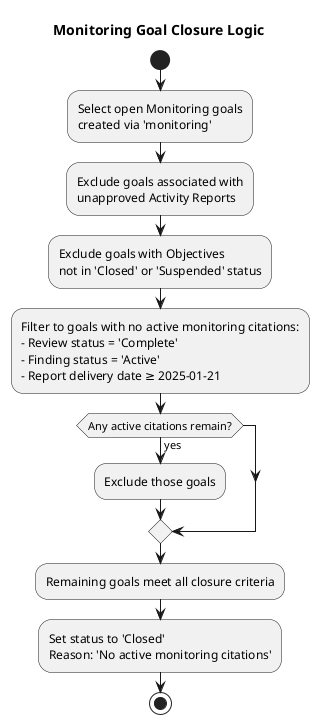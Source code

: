 @startuml
!pragma useVerticalIf on
title Monitoring Goal Closure Logic

start

:Select open Monitoring goals\ncreated via 'monitoring';

:Exclude goals associated with\nunapproved Activity Reports;

:Exclude goals with Objectives\nnot in 'Closed' or 'Suspended' status;

:Filter to goals with no active monitoring citations:
- Review status = 'Complete'
- Finding status = 'Active'
- Report delivery date ≥ 2025-01-21;

if (Any active citations remain?) then (yes)
  :Exclude those goals;
endif

:Remaining goals meet all closure criteria;

:Set status to 'Closed'\nReason: 'No active monitoring citations';

stop
@enduml
